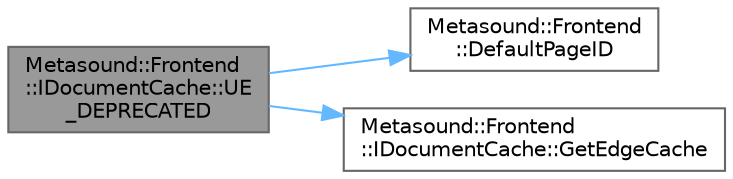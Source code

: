 digraph "Metasound::Frontend::IDocumentCache::UE_DEPRECATED"
{
 // INTERACTIVE_SVG=YES
 // LATEX_PDF_SIZE
  bgcolor="transparent";
  edge [fontname=Helvetica,fontsize=10,labelfontname=Helvetica,labelfontsize=10];
  node [fontname=Helvetica,fontsize=10,shape=box,height=0.2,width=0.4];
  rankdir="LR";
  Node1 [id="Node000001",label="Metasound::Frontend\l::IDocumentCache::UE\l_DEPRECATED",height=0.2,width=0.4,color="gray40", fillcolor="grey60", style="filled", fontcolor="black",tooltip=" "];
  Node1 -> Node2 [id="edge1_Node000001_Node000002",color="steelblue1",style="solid",tooltip=" "];
  Node2 [id="Node000002",label="Metasound::Frontend\l::DefaultPageID",height=0.2,width=0.4,color="grey40", fillcolor="white", style="filled",URL="$db/d97/namespaceMetasound_1_1Frontend.html#a45229e9974aeaa30f360a6a9ae6ad6fb",tooltip=" "];
  Node1 -> Node3 [id="edge2_Node000001_Node000003",color="steelblue1",style="solid",tooltip=" "];
  Node3 [id="Node000003",label="Metasound::Frontend\l::IDocumentCache::GetEdgeCache",height=0.2,width=0.4,color="grey40", fillcolor="white", style="filled",URL="$d0/de9/classMetasound_1_1Frontend_1_1IDocumentCache.html#aee1854e7bf1d68448cd4005e711c3cf5",tooltip=" "];
}
